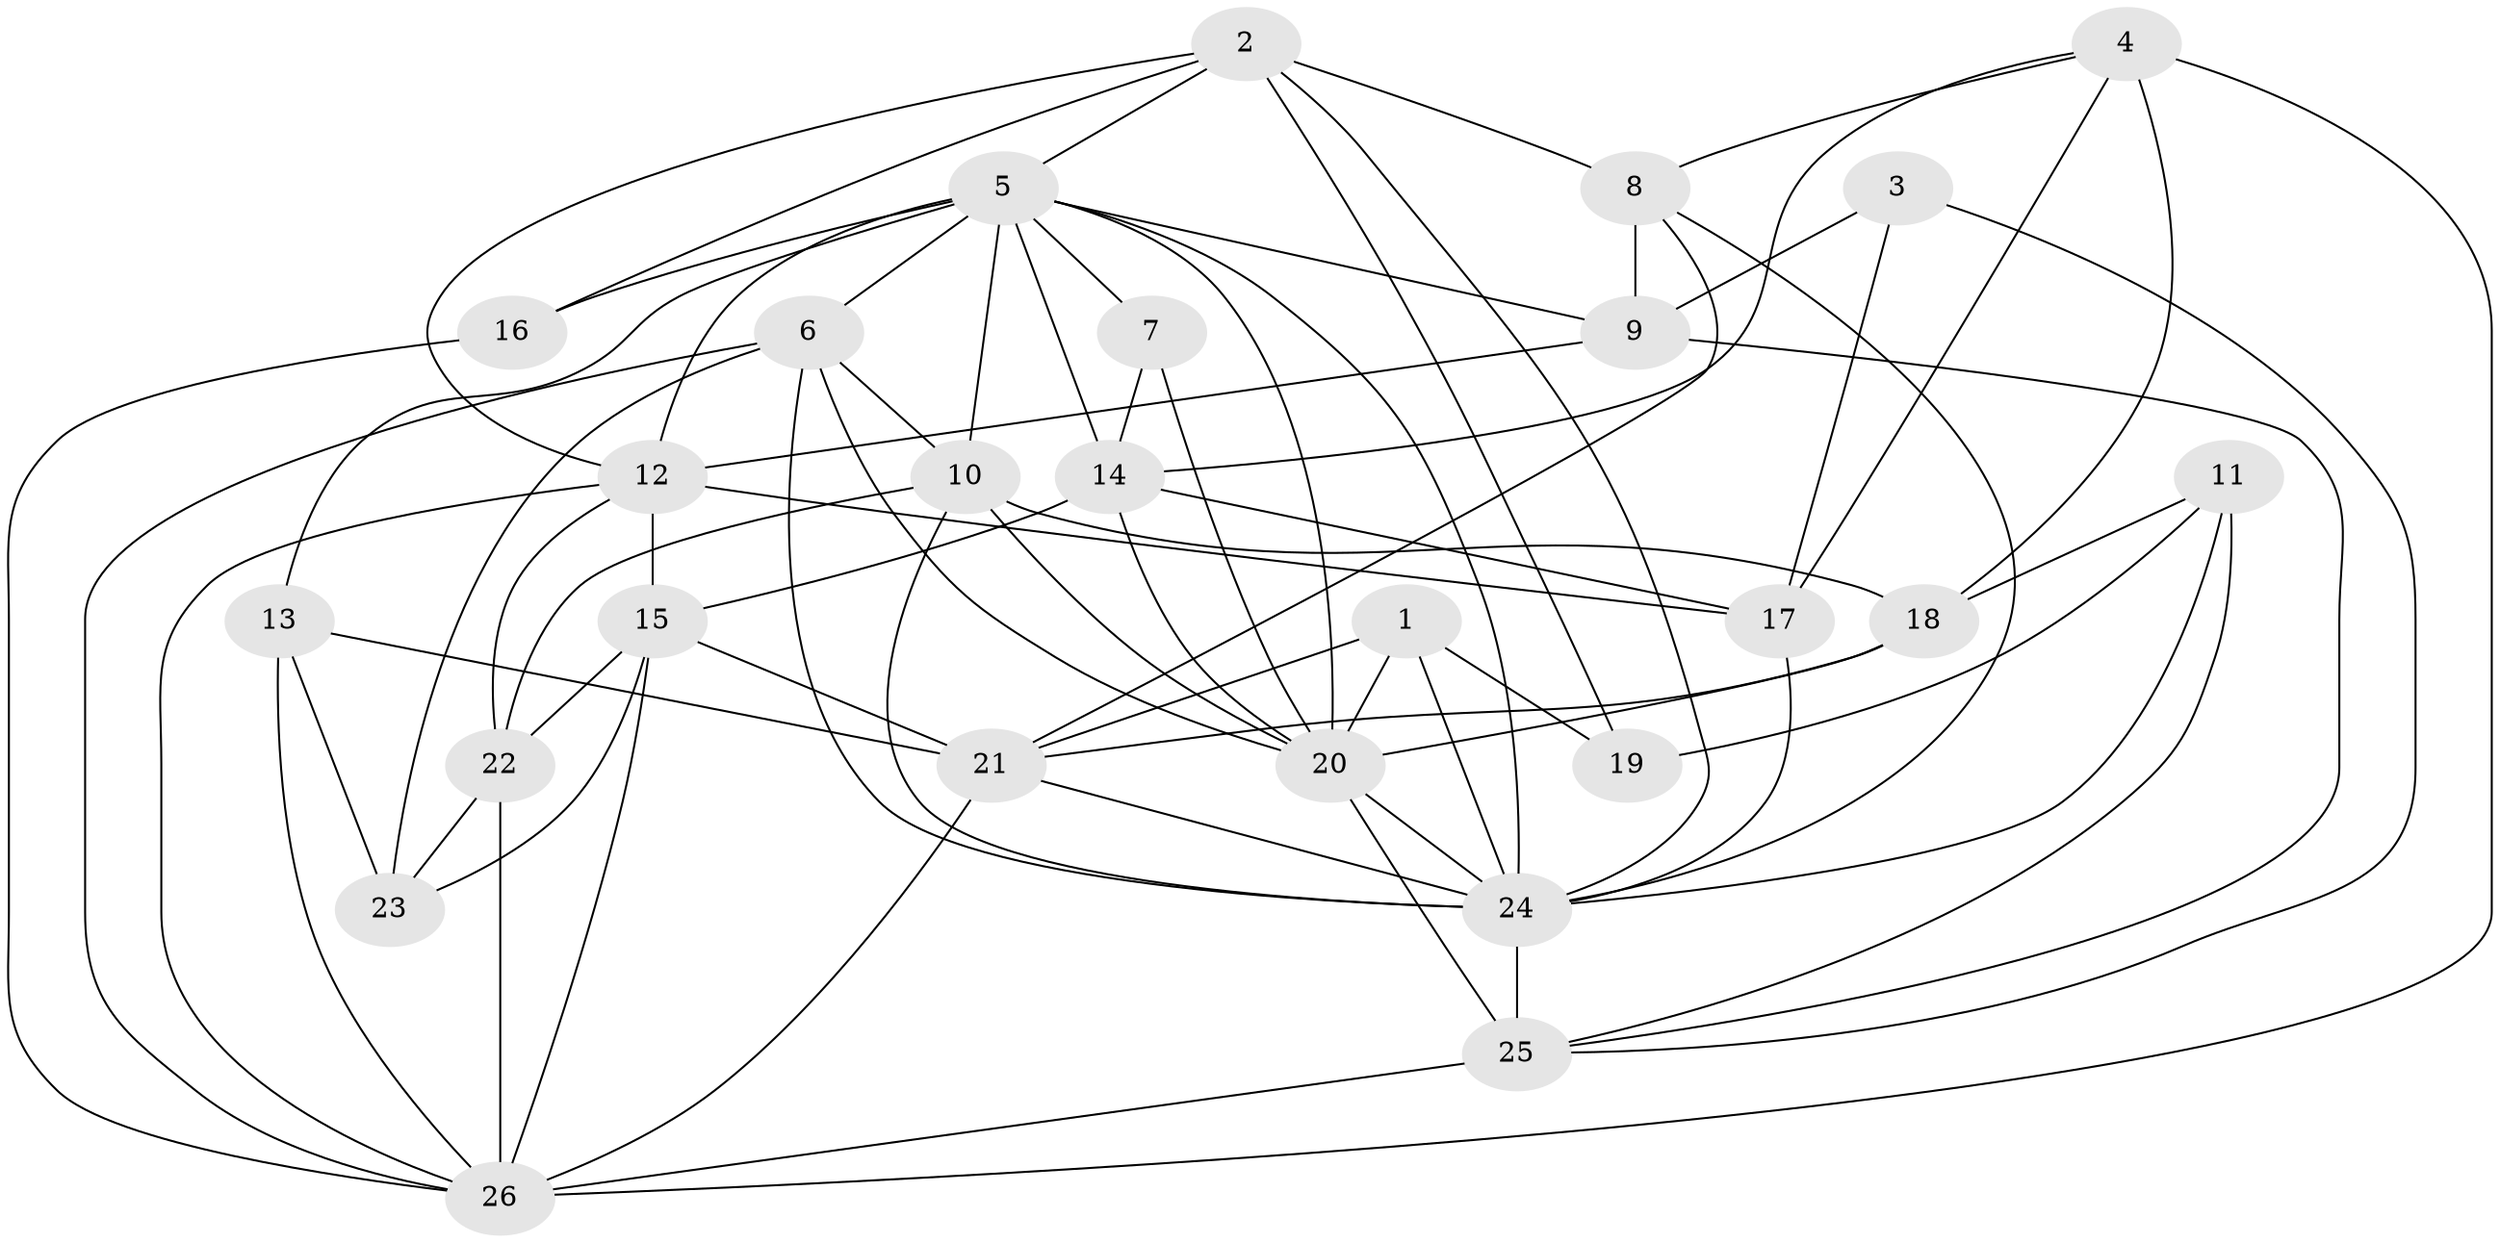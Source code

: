 // original degree distribution, {4: 0.30158730158730157, 5: 0.20634920634920634, 3: 0.23809523809523808, 2: 0.14285714285714285, 9: 0.015873015873015872, 7: 0.015873015873015872, 6: 0.06349206349206349, 8: 0.015873015873015872}
// Generated by graph-tools (version 1.1) at 2025/37/03/04/25 23:37:02]
// undirected, 26 vertices, 74 edges
graph export_dot {
  node [color=gray90,style=filled];
  1;
  2;
  3;
  4;
  5;
  6;
  7;
  8;
  9;
  10;
  11;
  12;
  13;
  14;
  15;
  16;
  17;
  18;
  19;
  20;
  21;
  22;
  23;
  24;
  25;
  26;
  1 -- 19 [weight=1.0];
  1 -- 20 [weight=4.0];
  1 -- 21 [weight=1.0];
  1 -- 24 [weight=1.0];
  2 -- 5 [weight=1.0];
  2 -- 8 [weight=1.0];
  2 -- 12 [weight=1.0];
  2 -- 16 [weight=1.0];
  2 -- 19 [weight=1.0];
  2 -- 24 [weight=1.0];
  3 -- 9 [weight=1.0];
  3 -- 17 [weight=1.0];
  3 -- 25 [weight=1.0];
  4 -- 8 [weight=1.0];
  4 -- 14 [weight=1.0];
  4 -- 17 [weight=1.0];
  4 -- 18 [weight=1.0];
  4 -- 26 [weight=1.0];
  5 -- 6 [weight=1.0];
  5 -- 7 [weight=1.0];
  5 -- 9 [weight=1.0];
  5 -- 10 [weight=1.0];
  5 -- 12 [weight=2.0];
  5 -- 13 [weight=1.0];
  5 -- 14 [weight=1.0];
  5 -- 16 [weight=2.0];
  5 -- 20 [weight=1.0];
  5 -- 24 [weight=2.0];
  6 -- 10 [weight=1.0];
  6 -- 20 [weight=1.0];
  6 -- 23 [weight=2.0];
  6 -- 24 [weight=1.0];
  6 -- 26 [weight=1.0];
  7 -- 14 [weight=1.0];
  7 -- 20 [weight=1.0];
  8 -- 9 [weight=1.0];
  8 -- 21 [weight=2.0];
  8 -- 24 [weight=1.0];
  9 -- 12 [weight=1.0];
  9 -- 25 [weight=1.0];
  10 -- 18 [weight=1.0];
  10 -- 20 [weight=1.0];
  10 -- 22 [weight=1.0];
  10 -- 24 [weight=1.0];
  11 -- 18 [weight=1.0];
  11 -- 19 [weight=1.0];
  11 -- 24 [weight=1.0];
  11 -- 25 [weight=1.0];
  12 -- 15 [weight=1.0];
  12 -- 17 [weight=1.0];
  12 -- 22 [weight=2.0];
  12 -- 26 [weight=1.0];
  13 -- 21 [weight=1.0];
  13 -- 23 [weight=1.0];
  13 -- 26 [weight=1.0];
  14 -- 15 [weight=1.0];
  14 -- 17 [weight=1.0];
  14 -- 20 [weight=2.0];
  15 -- 21 [weight=1.0];
  15 -- 22 [weight=1.0];
  15 -- 23 [weight=1.0];
  15 -- 26 [weight=1.0];
  16 -- 26 [weight=1.0];
  17 -- 24 [weight=1.0];
  18 -- 20 [weight=1.0];
  18 -- 21 [weight=1.0];
  20 -- 24 [weight=1.0];
  20 -- 25 [weight=1.0];
  21 -- 24 [weight=1.0];
  21 -- 26 [weight=1.0];
  22 -- 23 [weight=2.0];
  22 -- 26 [weight=1.0];
  24 -- 25 [weight=2.0];
  25 -- 26 [weight=1.0];
}
